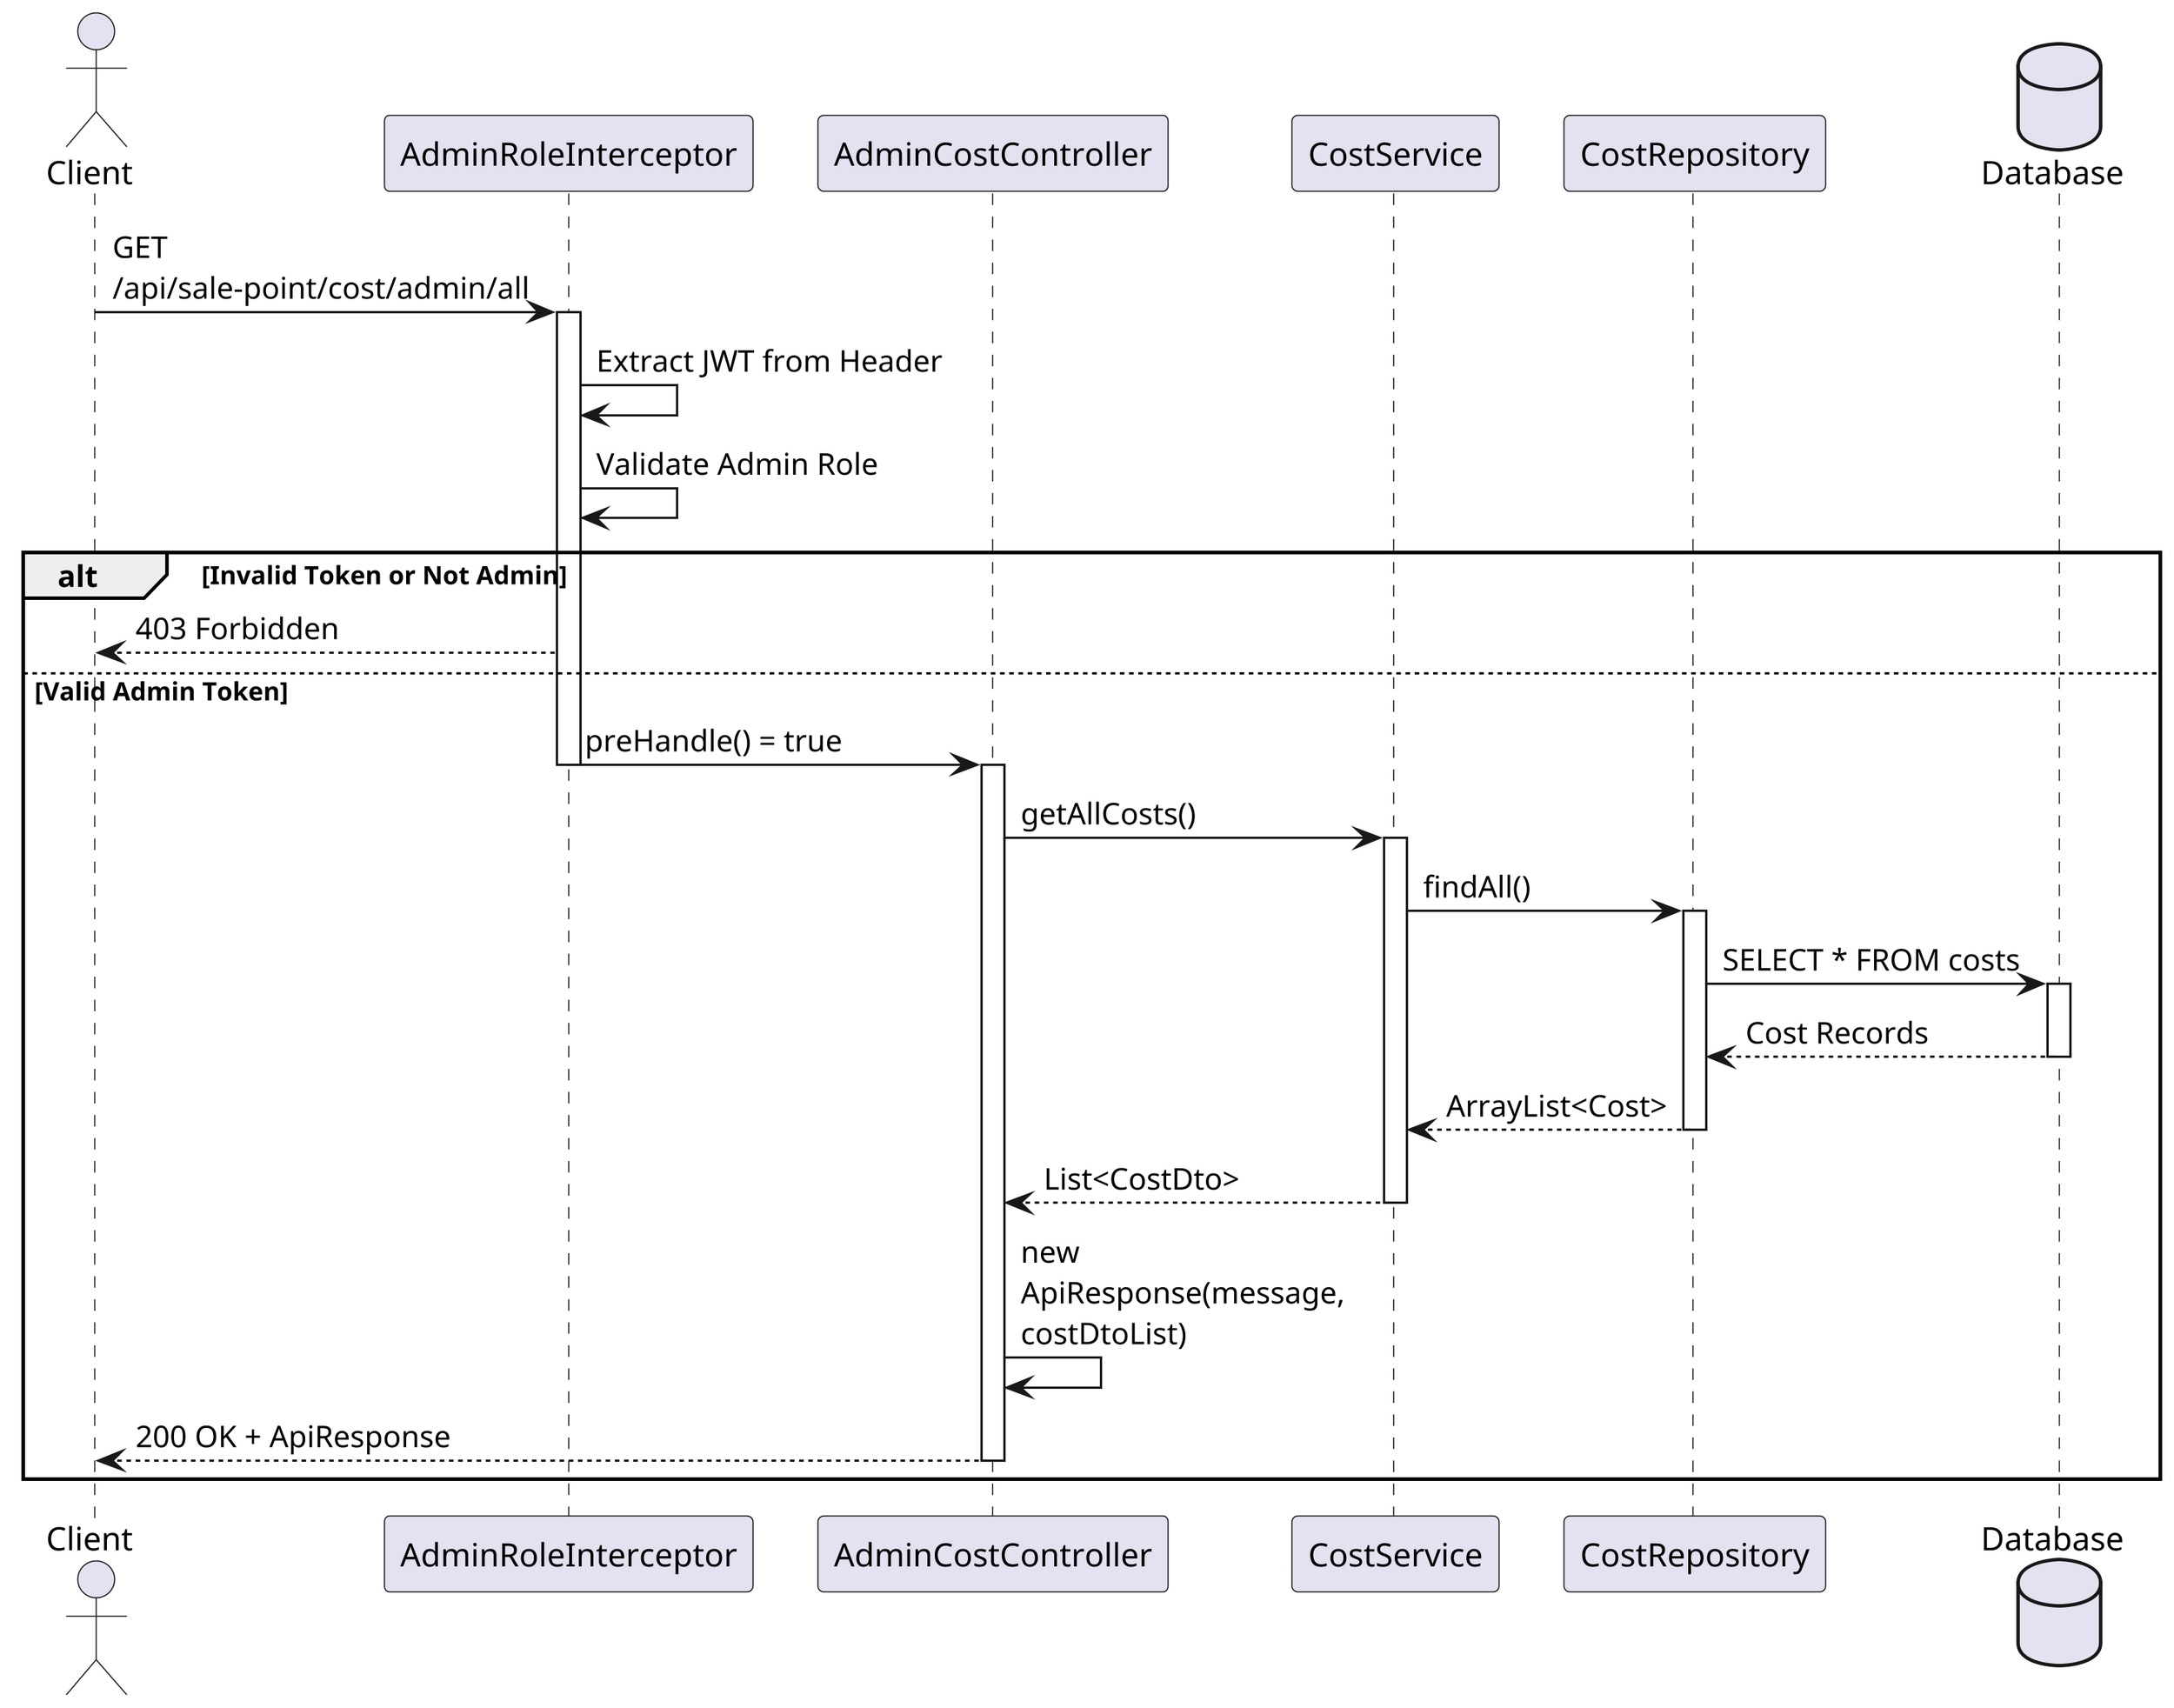 @startuml
skinparam dpi 300
skinparam maxMessageSize 160

actor Client
participant "AdminRoleInterceptor" as Interceptor
participant "AdminCostController" as Controller
participant "CostService" as Service
participant "CostRepository" as Repository
database "Database" as DB

Client -> Interceptor: GET /api/sale-point/cost/admin/all
activate Interceptor

Interceptor -> Interceptor: Extract JWT from Header
Interceptor -> Interceptor: Validate Admin Role

alt Invalid Token or Not Admin
    Interceptor --> Client: 403 Forbidden
else Valid Admin Token
    Interceptor -> Controller: preHandle() = true
    deactivate Interceptor

    activate Controller
    Controller -> Service: getAllCosts()
    activate Service

    Service -> Repository: findAll()
    activate Repository
    Repository -> DB: SELECT * FROM costs
    activate DB
    DB --> Repository: Cost Records
    deactivate DB
    Repository --> Service: ArrayList<Cost>
    deactivate Repository

    Service --> Controller: List<CostDto>
    deactivate Service

    Controller -> Controller: new ApiResponse(message, costDtoList)
    Controller --> Client: 200 OK + ApiResponse
    deactivate Controller
end

@enduml